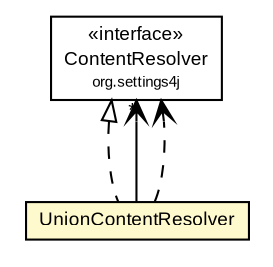 #!/usr/local/bin/dot
#
# Class diagram 
# Generated by UmlGraph version 4.6 (http://www.spinellis.gr/sw/umlgraph)
#

digraph G {
	edge [fontname="arial",fontsize=10,labelfontname="arial",labelfontsize=10];
	node [fontname="arial",fontsize=10,shape=plaintext];
	// org.settings4j.ContentResolver
	c2155 [label=<<table border="0" cellborder="1" cellspacing="0" cellpadding="2" port="p" href="../ContentResolver.html">
		<tr><td><table border="0" cellspacing="0" cellpadding="1">
			<tr><td> &laquo;interface&raquo; </td></tr>
			<tr><td> ContentResolver </td></tr>
			<tr><td><font point-size="7.0"> org.settings4j </font></td></tr>
		</table></td></tr>
		</table>>, fontname="arial", fontcolor="black", fontsize=9.0];
	// org.settings4j.contentresolver.UnionContentResolver
	c2158 [label=<<table border="0" cellborder="1" cellspacing="0" cellpadding="2" port="p" bgcolor="lemonChiffon" href="./UnionContentResolver.html">
		<tr><td><table border="0" cellspacing="0" cellpadding="1">
			<tr><td> UnionContentResolver </td></tr>
		</table></td></tr>
		</table>>, fontname="arial", fontcolor="black", fontsize=9.0];
	//org.settings4j.contentresolver.UnionContentResolver implements org.settings4j.ContentResolver
	c2155:p -> c2158:p [dir=back,arrowtail=empty,style=dashed];
	// org.settings4j.contentresolver.UnionContentResolver NAVASSOC org.settings4j.ContentResolver
	c2158:p -> c2155:p [taillabel="", label="", headlabel="*", fontname="arial", fontcolor="black", fontsize=10.0, color="black", arrowhead=open];
	// org.settings4j.contentresolver.UnionContentResolver DEPEND org.settings4j.ContentResolver
	c2158:p -> c2155:p [taillabel="", label="", headlabel="", fontname="arial", fontcolor="black", fontsize=10.0, color="black", arrowhead=open, style=dashed];
}

